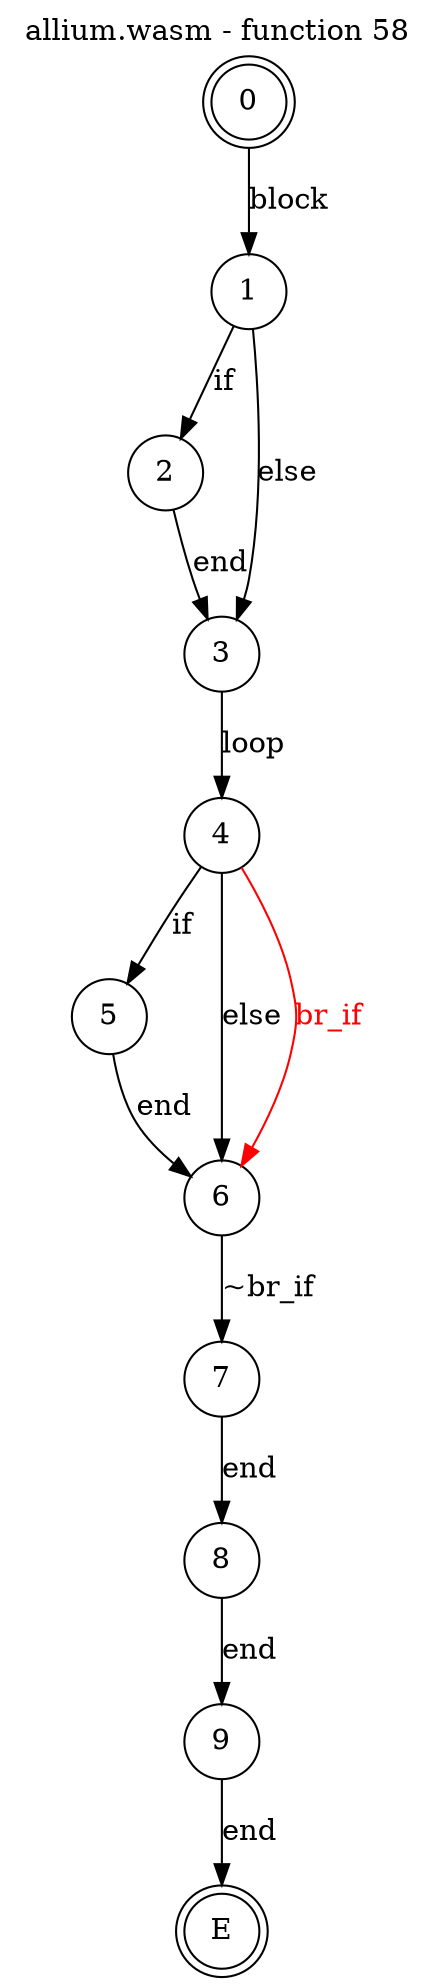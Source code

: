 digraph finite_state_machine {
    label = "allium.wasm - function 58"
    labelloc =  t
    labelfontsize = 16
    labelfontcolor = black
    labelfontname = "Helvetica"
    node [shape = doublecircle]; 0 E ;
    node [shape = circle];
    0 -> 1[label="block"];
    1 -> 2[label="if"];
    1 -> 3[label="else"];
    2 -> 3[label="end"];
    3 -> 4[label="loop"];
    4 -> 5[label="if"];
    4 -> 6[label="else"];
    5 -> 6[label="end"];
    6 -> 7[label="~br_if"];
    6 -> 4[color="red" dir=back fontcolor="red" label="br_if"];
    7 -> 8[label="end"];
    8 -> 9[label="end"];
    9 -> E[label="end"];
}
